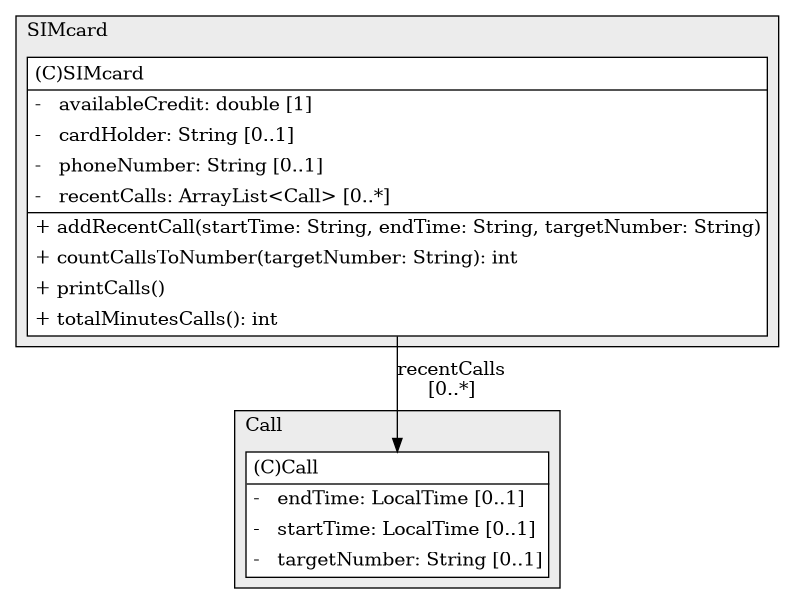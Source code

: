 @startuml

/' diagram meta data start
config=StructureConfiguration;
{
  "projectClassification": {
    "searchMode": "OpenProject", // OpenProject, AllProjects
    "includedProjects": "",
    "pathEndKeywords": "*.impl",
    "isClientPath": "",
    "isClientName": "",
    "isTestPath": "",
    "isTestName": "",
    "isMappingPath": "",
    "isMappingName": "",
    "isDataAccessPath": "",
    "isDataAccessName": "",
    "isDataStructurePath": "",
    "isDataStructureName": "",
    "isInterfaceStructuresPath": "",
    "isInterfaceStructuresName": "",
    "isEntryPointPath": "",
    "isEntryPointName": "",
    "treatFinalFieldsAsMandatory": false
  },
  "graphRestriction": {
    "classPackageExcludeFilter": "",
    "classPackageIncludeFilter": "",
    "classNameExcludeFilter": "",
    "classNameIncludeFilter": "",
    "methodNameExcludeFilter": "",
    "methodNameIncludeFilter": "",
    "removeByInheritance": "", // inheritance/annotation based filtering is done in a second step
    "removeByAnnotation": "",
    "removeByClassPackage": "", // cleanup the graph after inheritance/annotation based filtering is done
    "removeByClassName": "",
    "cutMappings": false,
    "cutEnum": true,
    "cutTests": true,
    "cutClient": true,
    "cutDataAccess": true,
    "cutInterfaceStructures": true,
    "cutDataStructures": true,
    "cutGetterAndSetter": true,
    "cutConstructors": true
  },
  "graphTraversal": {
    "forwardDepth": 3,
    "backwardDepth": 3,
    "classPackageExcludeFilter": "",
    "classPackageIncludeFilter": "",
    "classNameExcludeFilter": "",
    "classNameIncludeFilter": "",
    "methodNameExcludeFilter": "",
    "methodNameIncludeFilter": "",
    "hideMappings": false,
    "hideDataStructures": false,
    "hidePrivateMethods": true,
    "hideInterfaceCalls": true, // indirection: implementation -> interface (is hidden) -> implementation
    "onlyShowApplicationEntryPoints": false, // root node is included
    "useMethodCallsForStructureDiagram": "ForwardOnly" // ForwardOnly, BothDirections, No
  },
  "details": {
    "aggregation": "GroupByClass", // ByClass, GroupByClass, None
    "showClassGenericTypes": true,
    "showMethods": true,
    "showMethodParameterNames": true,
    "showMethodParameterTypes": true,
    "showMethodReturnType": true,
    "showPackageLevels": 2,
    "showDetailedClassStructure": true
  },
  "rootClass": "Call",
  "extensionCallbackMethod": "" // qualified.class.name#methodName - signature: public static String method(String)
}
diagram meta data end '/



digraph g {
    rankdir="TB"
    splines=polyline
    

'nodes 
subgraph cluster_1482520505 { 
   	label=SIMcard
	labeljust=l
	fillcolor="#ececec"
	style=filled
   
   SIMcard1482520505[
	label=<<TABLE BORDER="1" CELLBORDER="0" CELLPADDING="4" CELLSPACING="0">
<TR><TD ALIGN="LEFT" >(C)SIMcard</TD></TR>
<HR/>
<TR><TD ALIGN="LEFT" >-   availableCredit: double [1]</TD></TR>
<TR><TD ALIGN="LEFT" >-   cardHolder: String [0..1]</TD></TR>
<TR><TD ALIGN="LEFT" >-   phoneNumber: String [0..1]</TD></TR>
<TR><TD ALIGN="LEFT" >-   recentCalls: ArrayList&lt;Call&gt; [0..*]</TD></TR>
<HR/>
<TR><TD ALIGN="LEFT" >+ addRecentCall(startTime: String, endTime: String, targetNumber: String)</TD></TR>
<TR><TD ALIGN="LEFT" >+ countCallsToNumber(targetNumber: String): int</TD></TR>
<TR><TD ALIGN="LEFT" >+ printCalls()</TD></TR>
<TR><TD ALIGN="LEFT" >+ totalMinutesCalls(): int</TD></TR>
</TABLE>>
	style=filled
	margin=0
	shape=plaintext
	fillcolor="#FFFFFF"
];
} 

subgraph cluster_2092670 { 
   	label=Call
	labeljust=l
	fillcolor="#ececec"
	style=filled
   
   Call2092670[
	label=<<TABLE BORDER="1" CELLBORDER="0" CELLPADDING="4" CELLSPACING="0">
<TR><TD ALIGN="LEFT" >(C)Call</TD></TR>
<HR/>
<TR><TD ALIGN="LEFT" >-   endTime: LocalTime [0..1]</TD></TR>
<TR><TD ALIGN="LEFT" >-   startTime: LocalTime [0..1]</TD></TR>
<TR><TD ALIGN="LEFT" >-   targetNumber: String [0..1]</TD></TR>
</TABLE>>
	style=filled
	margin=0
	shape=plaintext
	fillcolor="#FFFFFF"
];
} 

'edges    
SIMcard1482520505 -> Call2092670[label="recentCalls
[0..*]"];
    
}
@enduml